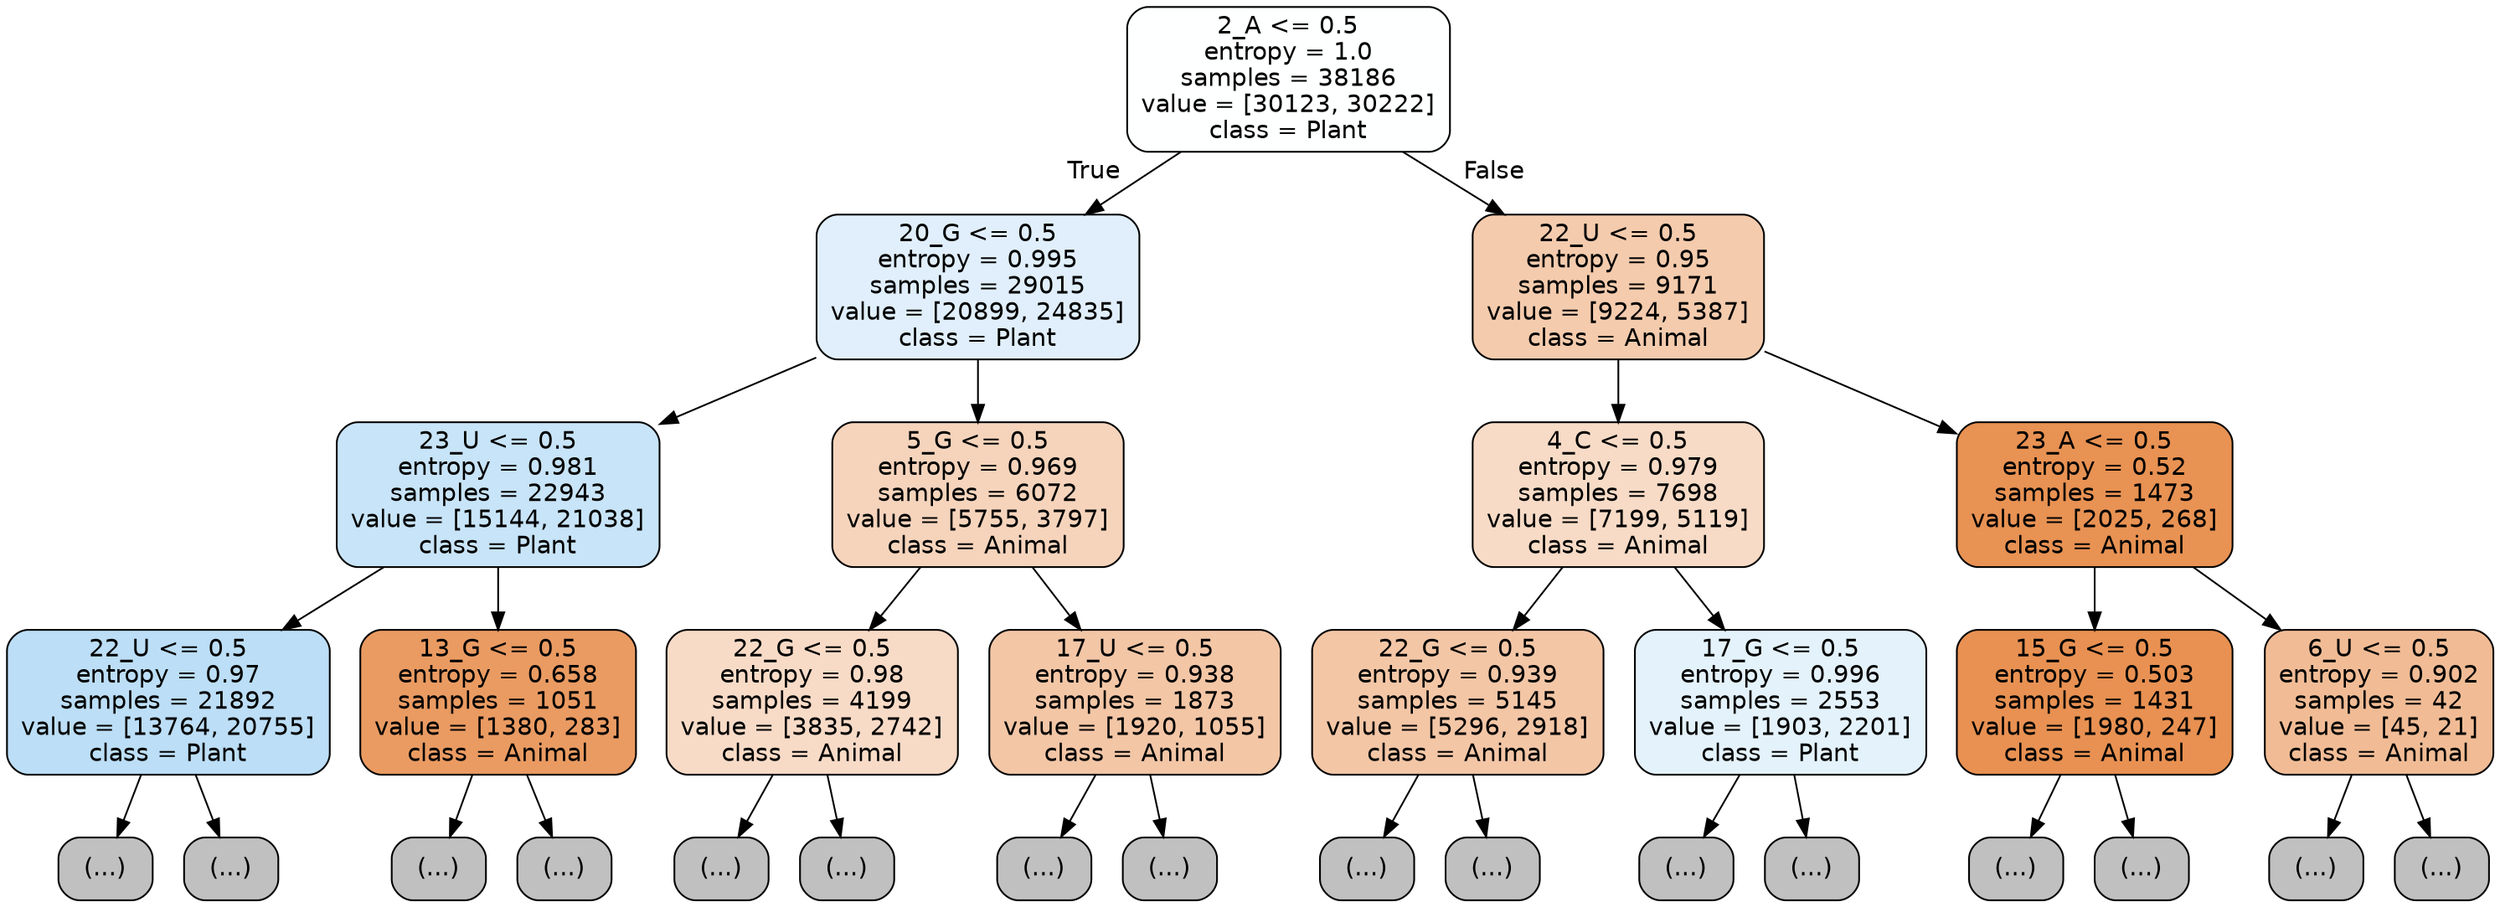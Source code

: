 digraph Tree {
node [shape=box, style="filled, rounded", color="black", fontname="helvetica"] ;
edge [fontname="helvetica"] ;
0 [label="2_A <= 0.5\nentropy = 1.0\nsamples = 38186\nvalue = [30123, 30222]\nclass = Plant", fillcolor="#feffff"] ;
1 [label="20_G <= 0.5\nentropy = 0.995\nsamples = 29015\nvalue = [20899, 24835]\nclass = Plant", fillcolor="#e0effb"] ;
0 -> 1 [labeldistance=2.5, labelangle=45, headlabel="True"] ;
2 [label="23_U <= 0.5\nentropy = 0.981\nsamples = 22943\nvalue = [15144, 21038]\nclass = Plant", fillcolor="#c8e4f8"] ;
1 -> 2 ;
3 [label="22_U <= 0.5\nentropy = 0.97\nsamples = 21892\nvalue = [13764, 20755]\nclass = Plant", fillcolor="#bcdef6"] ;
2 -> 3 ;
4 [label="(...)", fillcolor="#C0C0C0"] ;
3 -> 4 ;
8329 [label="(...)", fillcolor="#C0C0C0"] ;
3 -> 8329 ;
9342 [label="13_G <= 0.5\nentropy = 0.658\nsamples = 1051\nvalue = [1380, 283]\nclass = Animal", fillcolor="#ea9b62"] ;
2 -> 9342 ;
9343 [label="(...)", fillcolor="#C0C0C0"] ;
9342 -> 9343 ;
9672 [label="(...)", fillcolor="#C0C0C0"] ;
9342 -> 9672 ;
9781 [label="5_G <= 0.5\nentropy = 0.969\nsamples = 6072\nvalue = [5755, 3797]\nclass = Animal", fillcolor="#f6d4bc"] ;
1 -> 9781 ;
9782 [label="22_G <= 0.5\nentropy = 0.98\nsamples = 4199\nvalue = [3835, 2742]\nclass = Animal", fillcolor="#f8dbc7"] ;
9781 -> 9782 ;
9783 [label="(...)", fillcolor="#C0C0C0"] ;
9782 -> 9783 ;
11734 [label="(...)", fillcolor="#C0C0C0"] ;
9782 -> 11734 ;
11965 [label="17_U <= 0.5\nentropy = 0.938\nsamples = 1873\nvalue = [1920, 1055]\nclass = Animal", fillcolor="#f3c6a6"] ;
9781 -> 11965 ;
11966 [label="(...)", fillcolor="#C0C0C0"] ;
11965 -> 11966 ;
12689 [label="(...)", fillcolor="#C0C0C0"] ;
11965 -> 12689 ;
12936 [label="22_U <= 0.5\nentropy = 0.95\nsamples = 9171\nvalue = [9224, 5387]\nclass = Animal", fillcolor="#f4cbad"] ;
0 -> 12936 [labeldistance=2.5, labelangle=-45, headlabel="False"] ;
12937 [label="4_C <= 0.5\nentropy = 0.979\nsamples = 7698\nvalue = [7199, 5119]\nclass = Animal", fillcolor="#f7dbc6"] ;
12936 -> 12937 ;
12938 [label="22_G <= 0.5\nentropy = 0.939\nsamples = 5145\nvalue = [5296, 2918]\nclass = Animal", fillcolor="#f3c6a6"] ;
12937 -> 12938 ;
12939 [label="(...)", fillcolor="#C0C0C0"] ;
12938 -> 12939 ;
15314 [label="(...)", fillcolor="#C0C0C0"] ;
12938 -> 15314 ;
15693 [label="17_G <= 0.5\nentropy = 0.996\nsamples = 2553\nvalue = [1903, 2201]\nclass = Plant", fillcolor="#e4f2fb"] ;
12937 -> 15693 ;
15694 [label="(...)", fillcolor="#C0C0C0"] ;
15693 -> 15694 ;
16273 [label="(...)", fillcolor="#C0C0C0"] ;
15693 -> 16273 ;
16504 [label="23_A <= 0.5\nentropy = 0.52\nsamples = 1473\nvalue = [2025, 268]\nclass = Animal", fillcolor="#e89253"] ;
12936 -> 16504 ;
16505 [label="15_G <= 0.5\nentropy = 0.503\nsamples = 1431\nvalue = [1980, 247]\nclass = Animal", fillcolor="#e89152"] ;
16504 -> 16505 ;
16506 [label="(...)", fillcolor="#C0C0C0"] ;
16505 -> 16506 ;
16829 [label="(...)", fillcolor="#C0C0C0"] ;
16505 -> 16829 ;
16972 [label="6_U <= 0.5\nentropy = 0.902\nsamples = 42\nvalue = [45, 21]\nclass = Animal", fillcolor="#f1bc95"] ;
16504 -> 16972 ;
16973 [label="(...)", fillcolor="#C0C0C0"] ;
16972 -> 16973 ;
16994 [label="(...)", fillcolor="#C0C0C0"] ;
16972 -> 16994 ;
}